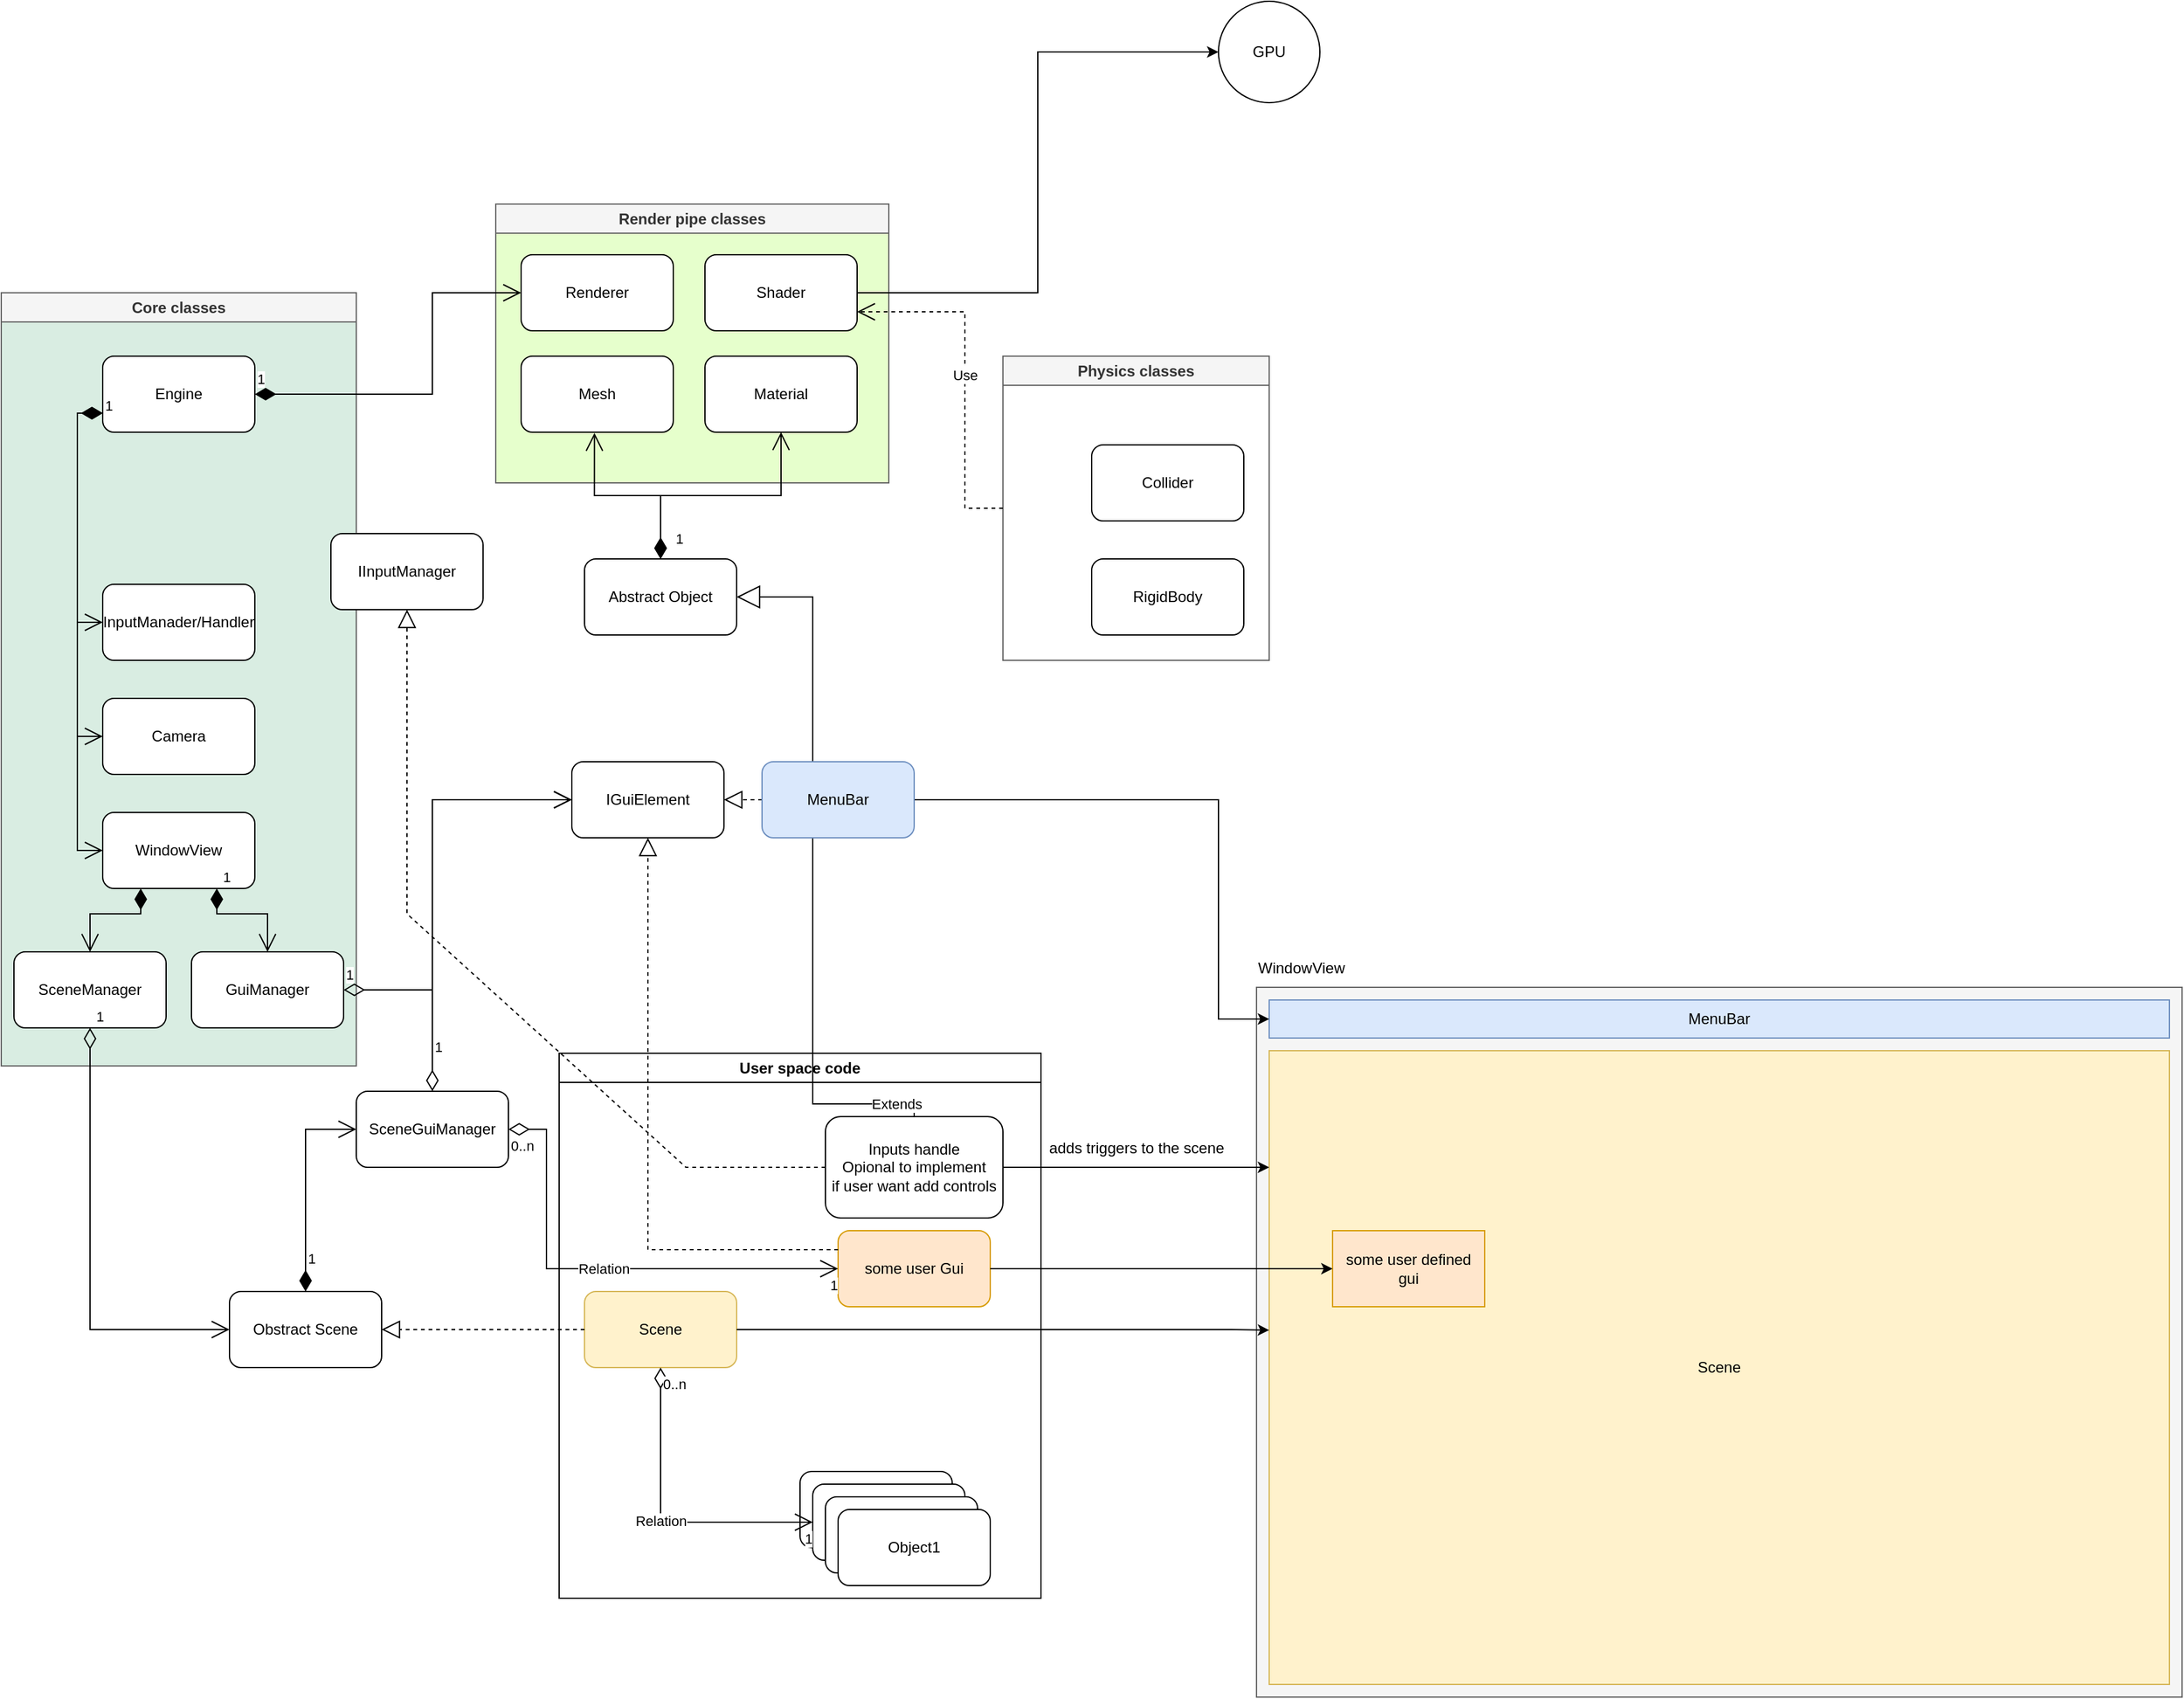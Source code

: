 <mxfile version="26.0.9">
  <diagram name="Page-1" id="5CcUMo_zeev120peCMlp">
    <mxGraphModel dx="1244" dy="1862" grid="1" gridSize="10" guides="1" tooltips="1" connect="1" arrows="1" fold="1" page="1" pageScale="1" pageWidth="850" pageHeight="1100" math="0" shadow="0">
      <root>
        <mxCell id="0" />
        <mxCell id="1" parent="0" />
        <mxCell id="q1TMF-VWdotxJ6h3HPpI-75" value="User space code" style="swimlane;whiteSpace=wrap;html=1;" vertex="1" parent="1">
          <mxGeometry x="450" y="630" width="380" height="430" as="geometry" />
        </mxCell>
        <mxCell id="q1TMF-VWdotxJ6h3HPpI-37" value="some user Gui" style="rounded=1;whiteSpace=wrap;html=1;fillColor=#ffe6cc;strokeColor=#d79b00;" vertex="1" parent="q1TMF-VWdotxJ6h3HPpI-75">
          <mxGeometry x="220" y="140" width="120" height="60" as="geometry" />
        </mxCell>
        <mxCell id="q1TMF-VWdotxJ6h3HPpI-14" value="Scene" style="rounded=1;whiteSpace=wrap;html=1;fillColor=#fff2cc;strokeColor=#d6b656;" vertex="1" parent="q1TMF-VWdotxJ6h3HPpI-75">
          <mxGeometry x="20" y="188" width="120" height="60" as="geometry" />
        </mxCell>
        <mxCell id="q1TMF-VWdotxJ6h3HPpI-40" value="Inputs handle&lt;br&gt;&lt;span style=&quot;text-wrap: nowrap;&quot;&gt;Opional to implement &lt;br&gt;if user want add controls&lt;/span&gt;" style="rounded=1;whiteSpace=wrap;html=1;" vertex="1" parent="q1TMF-VWdotxJ6h3HPpI-75">
          <mxGeometry x="210" y="50" width="140" height="80" as="geometry" />
        </mxCell>
        <mxCell id="q1TMF-VWdotxJ6h3HPpI-52" value="Render pipe classes" style="swimlane;whiteSpace=wrap;html=1;swimlaneFillColor=#E6FFCC;fillColor=#f5f5f5;fontColor=#333333;strokeColor=#666666;" vertex="1" parent="1">
          <mxGeometry x="400" y="-40" width="310" height="220" as="geometry" />
        </mxCell>
        <mxCell id="q1TMF-VWdotxJ6h3HPpI-2" value="Renderer" style="rounded=1;whiteSpace=wrap;html=1;" vertex="1" parent="q1TMF-VWdotxJ6h3HPpI-52">
          <mxGeometry x="20" y="40" width="120" height="60" as="geometry" />
        </mxCell>
        <mxCell id="q1TMF-VWdotxJ6h3HPpI-4" value="Shader" style="rounded=1;whiteSpace=wrap;html=1;" vertex="1" parent="q1TMF-VWdotxJ6h3HPpI-52">
          <mxGeometry x="165" y="40" width="120" height="60" as="geometry" />
        </mxCell>
        <mxCell id="q1TMF-VWdotxJ6h3HPpI-5" value="Material" style="rounded=1;whiteSpace=wrap;html=1;" vertex="1" parent="q1TMF-VWdotxJ6h3HPpI-52">
          <mxGeometry x="165" y="120" width="120" height="60" as="geometry" />
        </mxCell>
        <mxCell id="q1TMF-VWdotxJ6h3HPpI-6" value="Mesh" style="rounded=1;whiteSpace=wrap;html=1;" vertex="1" parent="q1TMF-VWdotxJ6h3HPpI-52">
          <mxGeometry x="20" y="120" width="120" height="60" as="geometry" />
        </mxCell>
        <mxCell id="q1TMF-VWdotxJ6h3HPpI-50" value="Core classes" style="swimlane;whiteSpace=wrap;html=1;fillColor=#f5f5f5;fontColor=#333333;strokeColor=#666666;swimlaneFillColor=#D9EDE2;" vertex="1" parent="1">
          <mxGeometry x="10" y="30" width="280" height="610" as="geometry" />
        </mxCell>
        <mxCell id="q1TMF-VWdotxJ6h3HPpI-1" value="Engine" style="rounded=1;whiteSpace=wrap;html=1;" vertex="1" parent="1">
          <mxGeometry x="90" y="80" width="120" height="60" as="geometry" />
        </mxCell>
        <mxCell id="q1TMF-VWdotxJ6h3HPpI-47" style="edgeStyle=orthogonalEdgeStyle;rounded=0;orthogonalLoop=1;jettySize=auto;html=1;exitX=1;exitY=0.5;exitDx=0;exitDy=0;entryX=0;entryY=0.5;entryDx=0;entryDy=0;" edge="1" parent="1" source="q1TMF-VWdotxJ6h3HPpI-4" target="q1TMF-VWdotxJ6h3HPpI-46">
          <mxGeometry relative="1" as="geometry" />
        </mxCell>
        <mxCell id="q1TMF-VWdotxJ6h3HPpI-7" value="1" style="endArrow=open;html=1;endSize=12;startArrow=diamondThin;startSize=14;startFill=1;edgeStyle=orthogonalEdgeStyle;align=left;verticalAlign=bottom;rounded=0;exitX=1;exitY=0.5;exitDx=0;exitDy=0;entryX=0;entryY=0.5;entryDx=0;entryDy=0;" edge="1" parent="1" source="q1TMF-VWdotxJ6h3HPpI-1" target="q1TMF-VWdotxJ6h3HPpI-2">
          <mxGeometry x="-1" y="3" relative="1" as="geometry">
            <mxPoint x="340" y="530" as="sourcePoint" />
            <mxPoint x="500" y="530" as="targetPoint" />
            <Array as="points">
              <mxPoint x="350" y="110" />
              <mxPoint x="350" y="30" />
            </Array>
          </mxGeometry>
        </mxCell>
        <mxCell id="q1TMF-VWdotxJ6h3HPpI-8" value="InputManader/Handler" style="rounded=1;whiteSpace=wrap;html=1;" vertex="1" parent="1">
          <mxGeometry x="90" y="260" width="120" height="60" as="geometry" />
        </mxCell>
        <mxCell id="q1TMF-VWdotxJ6h3HPpI-9" value="Camera" style="rounded=1;whiteSpace=wrap;html=1;" vertex="1" parent="1">
          <mxGeometry x="90" y="350" width="120" height="60" as="geometry" />
        </mxCell>
        <mxCell id="q1TMF-VWdotxJ6h3HPpI-10" value="GuiManager" style="rounded=1;whiteSpace=wrap;html=1;" vertex="1" parent="1">
          <mxGeometry x="160" y="550" width="120" height="60" as="geometry" />
        </mxCell>
        <mxCell id="q1TMF-VWdotxJ6h3HPpI-12" value="SceneManager" style="rounded=1;whiteSpace=wrap;html=1;" vertex="1" parent="1">
          <mxGeometry x="20" y="550" width="120" height="60" as="geometry" />
        </mxCell>
        <mxCell id="q1TMF-VWdotxJ6h3HPpI-13" value="Obstract Scene" style="rounded=1;whiteSpace=wrap;html=1;" vertex="1" parent="1">
          <mxGeometry x="190" y="818" width="120" height="60" as="geometry" />
        </mxCell>
        <mxCell id="q1TMF-VWdotxJ6h3HPpI-15" value="1" style="endArrow=open;html=1;endSize=12;startArrow=diamondThin;startSize=14;startFill=0;edgeStyle=orthogonalEdgeStyle;align=left;verticalAlign=bottom;rounded=0;exitX=0.5;exitY=1;exitDx=0;exitDy=0;entryX=0;entryY=0.5;entryDx=0;entryDy=0;" edge="1" parent="1" source="q1TMF-VWdotxJ6h3HPpI-12" target="q1TMF-VWdotxJ6h3HPpI-13">
          <mxGeometry x="-1" y="3" relative="1" as="geometry">
            <mxPoint x="340" y="410" as="sourcePoint" />
            <mxPoint x="500" y="410" as="targetPoint" />
          </mxGeometry>
        </mxCell>
        <mxCell id="q1TMF-VWdotxJ6h3HPpI-16" value="" style="endArrow=block;dashed=1;endFill=0;endSize=12;html=1;rounded=0;exitX=0;exitY=0.5;exitDx=0;exitDy=0;entryX=1;entryY=0.5;entryDx=0;entryDy=0;" edge="1" parent="1" source="q1TMF-VWdotxJ6h3HPpI-14" target="q1TMF-VWdotxJ6h3HPpI-13">
          <mxGeometry width="160" relative="1" as="geometry">
            <mxPoint x="340" y="410" as="sourcePoint" />
            <mxPoint x="500" y="410" as="targetPoint" />
          </mxGeometry>
        </mxCell>
        <mxCell id="q1TMF-VWdotxJ6h3HPpI-17" value="1" style="endArrow=open;html=1;endSize=12;startArrow=diamondThin;startSize=14;startFill=1;edgeStyle=orthogonalEdgeStyle;align=left;verticalAlign=bottom;rounded=0;exitX=0.25;exitY=1;exitDx=0;exitDy=0;entryX=0.5;entryY=0;entryDx=0;entryDy=0;" edge="1" parent="1" source="q1TMF-VWdotxJ6h3HPpI-25" target="q1TMF-VWdotxJ6h3HPpI-12">
          <mxGeometry x="-1" y="3" relative="1" as="geometry">
            <mxPoint x="340" y="410" as="sourcePoint" />
            <mxPoint x="70" y="570" as="targetPoint" />
            <Array as="points">
              <mxPoint x="120" y="520" />
              <mxPoint x="80" y="520" />
            </Array>
          </mxGeometry>
        </mxCell>
        <mxCell id="q1TMF-VWdotxJ6h3HPpI-18" value="1" style="endArrow=open;html=1;endSize=12;startArrow=diamondThin;startSize=14;startFill=1;edgeStyle=orthogonalEdgeStyle;align=left;verticalAlign=bottom;rounded=0;exitX=0;exitY=0.75;exitDx=0;exitDy=0;entryX=0;entryY=0.5;entryDx=0;entryDy=0;" edge="1" parent="1" source="q1TMF-VWdotxJ6h3HPpI-1" target="q1TMF-VWdotxJ6h3HPpI-8">
          <mxGeometry x="-1" y="3" relative="1" as="geometry">
            <mxPoint x="340" y="410" as="sourcePoint" />
            <mxPoint x="500" y="410" as="targetPoint" />
            <Array as="points">
              <mxPoint x="70" y="125" />
              <mxPoint x="70" y="290" />
            </Array>
          </mxGeometry>
        </mxCell>
        <mxCell id="q1TMF-VWdotxJ6h3HPpI-19" value="1" style="endArrow=open;html=1;endSize=12;startArrow=diamondThin;startSize=14;startFill=1;edgeStyle=orthogonalEdgeStyle;align=left;verticalAlign=bottom;rounded=0;exitX=0;exitY=0.75;exitDx=0;exitDy=0;entryX=0;entryY=0.5;entryDx=0;entryDy=0;" edge="1" parent="1" source="q1TMF-VWdotxJ6h3HPpI-1" target="q1TMF-VWdotxJ6h3HPpI-9">
          <mxGeometry x="-1" y="3" relative="1" as="geometry">
            <mxPoint x="470" y="430" as="sourcePoint" />
            <mxPoint x="630" y="430" as="targetPoint" />
            <Array as="points">
              <mxPoint x="70" y="125" />
              <mxPoint x="70" y="380" />
            </Array>
          </mxGeometry>
        </mxCell>
        <mxCell id="q1TMF-VWdotxJ6h3HPpI-20" value="1" style="endArrow=open;html=1;endSize=12;startArrow=diamondThin;startSize=14;startFill=1;edgeStyle=orthogonalEdgeStyle;align=left;verticalAlign=bottom;rounded=0;exitX=0;exitY=0.75;exitDx=0;exitDy=0;entryX=0;entryY=0.5;entryDx=0;entryDy=0;" edge="1" parent="1" source="q1TMF-VWdotxJ6h3HPpI-1" target="q1TMF-VWdotxJ6h3HPpI-25">
          <mxGeometry x="-1" y="3" relative="1" as="geometry">
            <mxPoint x="470" y="540" as="sourcePoint" />
            <mxPoint x="80" y="480" as="targetPoint" />
            <Array as="points">
              <mxPoint x="70" y="125" />
              <mxPoint x="70" y="470" />
            </Array>
          </mxGeometry>
        </mxCell>
        <mxCell id="q1TMF-VWdotxJ6h3HPpI-21" value="" style="rounded=0;whiteSpace=wrap;html=1;fillColor=#f5f5f5;fontColor=#333333;strokeColor=#666666;" vertex="1" parent="1">
          <mxGeometry x="1000" y="578" width="730" height="560" as="geometry" />
        </mxCell>
        <mxCell id="q1TMF-VWdotxJ6h3HPpI-22" value="MenuBar" style="rounded=0;whiteSpace=wrap;html=1;fillColor=#dae8fc;strokeColor=#6c8ebf;" vertex="1" parent="1">
          <mxGeometry x="1010" y="588" width="710" height="30" as="geometry" />
        </mxCell>
        <mxCell id="q1TMF-VWdotxJ6h3HPpI-23" value="Scene" style="rounded=0;whiteSpace=wrap;html=1;fillColor=#fff2cc;strokeColor=#d6b656;" vertex="1" parent="1">
          <mxGeometry x="1010" y="628" width="710" height="500" as="geometry" />
        </mxCell>
        <mxCell id="q1TMF-VWdotxJ6h3HPpI-24" value="WindowView" style="text;html=1;align=center;verticalAlign=middle;resizable=0;points=[];autosize=1;strokeColor=none;fillColor=none;" vertex="1" parent="1">
          <mxGeometry x="990" y="548" width="90" height="30" as="geometry" />
        </mxCell>
        <mxCell id="q1TMF-VWdotxJ6h3HPpI-25" value="WindowView" style="rounded=1;whiteSpace=wrap;html=1;" vertex="1" parent="1">
          <mxGeometry x="90" y="440" width="120" height="60" as="geometry" />
        </mxCell>
        <mxCell id="q1TMF-VWdotxJ6h3HPpI-26" value="1" style="endArrow=open;html=1;endSize=12;startArrow=diamondThin;startSize=14;startFill=1;edgeStyle=orthogonalEdgeStyle;align=left;verticalAlign=bottom;rounded=0;exitX=0.75;exitY=1;exitDx=0;exitDy=0;" edge="1" parent="1" source="q1TMF-VWdotxJ6h3HPpI-25" target="q1TMF-VWdotxJ6h3HPpI-10">
          <mxGeometry x="-1" y="3" relative="1" as="geometry">
            <mxPoint x="570" y="540" as="sourcePoint" />
            <mxPoint x="730" y="540" as="targetPoint" />
            <Array as="points">
              <mxPoint x="180" y="520" />
              <mxPoint x="220" y="520" />
            </Array>
          </mxGeometry>
        </mxCell>
        <mxCell id="q1TMF-VWdotxJ6h3HPpI-27" value="SceneGuiManager" style="rounded=1;whiteSpace=wrap;html=1;" vertex="1" parent="1">
          <mxGeometry x="290" y="660" width="120" height="60" as="geometry" />
        </mxCell>
        <mxCell id="q1TMF-VWdotxJ6h3HPpI-29" value="IGuiElement" style="rounded=1;whiteSpace=wrap;html=1;" vertex="1" parent="1">
          <mxGeometry x="460" y="400" width="120" height="60" as="geometry" />
        </mxCell>
        <mxCell id="q1TMF-VWdotxJ6h3HPpI-30" value="1" style="endArrow=open;html=1;endSize=12;startArrow=diamondThin;startSize=14;startFill=0;edgeStyle=orthogonalEdgeStyle;align=left;verticalAlign=bottom;rounded=0;exitX=1;exitY=0.5;exitDx=0;exitDy=0;entryX=0;entryY=0.5;entryDx=0;entryDy=0;" edge="1" parent="1" source="q1TMF-VWdotxJ6h3HPpI-10" target="q1TMF-VWdotxJ6h3HPpI-29">
          <mxGeometry x="-1" y="3" relative="1" as="geometry">
            <mxPoint x="90" y="620" as="sourcePoint" />
            <mxPoint x="230" y="790" as="targetPoint" />
            <Array as="points">
              <mxPoint x="350" y="580" />
              <mxPoint x="350" y="430" />
            </Array>
          </mxGeometry>
        </mxCell>
        <mxCell id="q1TMF-VWdotxJ6h3HPpI-31" value="1" style="endArrow=open;html=1;endSize=12;startArrow=diamondThin;startSize=14;startFill=0;edgeStyle=orthogonalEdgeStyle;align=left;verticalAlign=bottom;rounded=0;exitX=0.5;exitY=0;exitDx=0;exitDy=0;entryX=0;entryY=0.5;entryDx=0;entryDy=0;" edge="1" parent="1" source="q1TMF-VWdotxJ6h3HPpI-27" target="q1TMF-VWdotxJ6h3HPpI-29">
          <mxGeometry x="-0.846" relative="1" as="geometry">
            <mxPoint x="290" y="590" as="sourcePoint" />
            <mxPoint x="420" y="630" as="targetPoint" />
            <Array as="points">
              <mxPoint x="350" y="660" />
              <mxPoint x="350" y="620" />
            </Array>
            <mxPoint as="offset" />
          </mxGeometry>
        </mxCell>
        <mxCell id="q1TMF-VWdotxJ6h3HPpI-32" value="1" style="endArrow=open;html=1;endSize=12;startArrow=diamondThin;startSize=14;startFill=1;edgeStyle=orthogonalEdgeStyle;align=left;verticalAlign=bottom;rounded=0;exitX=0.5;exitY=0;exitDx=0;exitDy=0;entryX=0;entryY=0.5;entryDx=0;entryDy=0;" edge="1" parent="1" source="q1TMF-VWdotxJ6h3HPpI-13" target="q1TMF-VWdotxJ6h3HPpI-27">
          <mxGeometry x="-0.8" relative="1" as="geometry">
            <mxPoint x="190" y="510" as="sourcePoint" />
            <mxPoint x="230" y="560" as="targetPoint" />
            <Array as="points">
              <mxPoint x="250" y="690" />
            </Array>
            <mxPoint as="offset" />
          </mxGeometry>
        </mxCell>
        <mxCell id="q1TMF-VWdotxJ6h3HPpI-35" style="edgeStyle=orthogonalEdgeStyle;rounded=0;orthogonalLoop=1;jettySize=auto;html=1;exitX=1;exitY=0.5;exitDx=0;exitDy=0;entryX=0;entryY=0.5;entryDx=0;entryDy=0;" edge="1" parent="1" source="q1TMF-VWdotxJ6h3HPpI-33" target="q1TMF-VWdotxJ6h3HPpI-22">
          <mxGeometry relative="1" as="geometry">
            <Array as="points">
              <mxPoint x="970" y="430" />
              <mxPoint x="970" y="603" />
            </Array>
          </mxGeometry>
        </mxCell>
        <mxCell id="q1TMF-VWdotxJ6h3HPpI-34" value="" style="endArrow=block;dashed=1;endFill=0;endSize=12;html=1;rounded=0;exitX=0;exitY=0.5;exitDx=0;exitDy=0;entryX=1;entryY=0.5;entryDx=0;entryDy=0;" edge="1" parent="1" source="q1TMF-VWdotxJ6h3HPpI-33" target="q1TMF-VWdotxJ6h3HPpI-29">
          <mxGeometry width="160" relative="1" as="geometry">
            <mxPoint x="420" y="470" as="sourcePoint" />
            <mxPoint x="580" y="470" as="targetPoint" />
          </mxGeometry>
        </mxCell>
        <mxCell id="q1TMF-VWdotxJ6h3HPpI-36" value="some user defined gui" style="rounded=0;whiteSpace=wrap;html=1;fillColor=#ffe6cc;strokeColor=#d79b00;" vertex="1" parent="1">
          <mxGeometry x="1060" y="770" width="120" height="60" as="geometry" />
        </mxCell>
        <mxCell id="q1TMF-VWdotxJ6h3HPpI-38" style="edgeStyle=orthogonalEdgeStyle;rounded=0;orthogonalLoop=1;jettySize=auto;html=1;exitX=1;exitY=0.5;exitDx=0;exitDy=0;entryX=0;entryY=0.5;entryDx=0;entryDy=0;" edge="1" parent="1" source="q1TMF-VWdotxJ6h3HPpI-37" target="q1TMF-VWdotxJ6h3HPpI-36">
          <mxGeometry relative="1" as="geometry">
            <mxPoint x="740" y="730" as="sourcePoint" />
            <mxPoint x="1030" y="720" as="targetPoint" />
            <Array as="points" />
          </mxGeometry>
        </mxCell>
        <mxCell id="q1TMF-VWdotxJ6h3HPpI-39" value="" style="endArrow=block;dashed=1;endFill=0;endSize=12;html=1;rounded=0;exitX=0;exitY=0.25;exitDx=0;exitDy=0;entryX=0.5;entryY=1;entryDx=0;entryDy=0;" edge="1" parent="1" source="q1TMF-VWdotxJ6h3HPpI-37" target="q1TMF-VWdotxJ6h3HPpI-29">
          <mxGeometry width="160" relative="1" as="geometry">
            <mxPoint x="635" y="630" as="sourcePoint" />
            <mxPoint x="580" y="630" as="targetPoint" />
            <Array as="points">
              <mxPoint x="520" y="785" />
            </Array>
          </mxGeometry>
        </mxCell>
        <mxCell id="q1TMF-VWdotxJ6h3HPpI-42" style="edgeStyle=orthogonalEdgeStyle;rounded=0;orthogonalLoop=1;jettySize=auto;html=1;exitX=1;exitY=0.5;exitDx=0;exitDy=0;" edge="1" parent="1" source="q1TMF-VWdotxJ6h3HPpI-40">
          <mxGeometry relative="1" as="geometry">
            <mxPoint x="1010" y="720" as="targetPoint" />
            <Array as="points">
              <mxPoint x="1010" y="720" />
            </Array>
          </mxGeometry>
        </mxCell>
        <mxCell id="q1TMF-VWdotxJ6h3HPpI-43" value="adds triggers to the scene" style="text;html=1;align=center;verticalAlign=middle;resizable=0;points=[];autosize=1;strokeColor=none;fillColor=none;" vertex="1" parent="1">
          <mxGeometry x="825" y="690" width="160" height="30" as="geometry" />
        </mxCell>
        <mxCell id="q1TMF-VWdotxJ6h3HPpI-44" value="" style="endArrow=block;dashed=1;endFill=0;endSize=12;html=1;rounded=0;exitX=0;exitY=0.5;exitDx=0;exitDy=0;entryX=0.5;entryY=1;entryDx=0;entryDy=0;" edge="1" parent="1" source="q1TMF-VWdotxJ6h3HPpI-40" target="q1TMF-VWdotxJ6h3HPpI-45">
          <mxGeometry width="160" relative="1" as="geometry">
            <mxPoint x="430" y="450" as="sourcePoint" />
            <mxPoint x="390" y="390" as="targetPoint" />
            <Array as="points">
              <mxPoint x="550" y="720" />
              <mxPoint x="330" y="520" />
            </Array>
          </mxGeometry>
        </mxCell>
        <mxCell id="q1TMF-VWdotxJ6h3HPpI-45" value="IInputManager" style="rounded=1;whiteSpace=wrap;html=1;" vertex="1" parent="1">
          <mxGeometry x="270" y="220" width="120" height="60" as="geometry" />
        </mxCell>
        <mxCell id="q1TMF-VWdotxJ6h3HPpI-46" value="GPU" style="ellipse;whiteSpace=wrap;html=1;aspect=fixed;" vertex="1" parent="1">
          <mxGeometry x="970" y="-200" width="80" height="80" as="geometry" />
        </mxCell>
        <mxCell id="q1TMF-VWdotxJ6h3HPpI-53" value="Abstract Object" style="rounded=1;whiteSpace=wrap;html=1;" vertex="1" parent="1">
          <mxGeometry x="470" y="240" width="120" height="60" as="geometry" />
        </mxCell>
        <mxCell id="q1TMF-VWdotxJ6h3HPpI-54" value="1" style="endArrow=open;html=1;endSize=12;startArrow=diamondThin;startSize=14;startFill=1;edgeStyle=orthogonalEdgeStyle;align=left;verticalAlign=bottom;rounded=0;exitX=0.5;exitY=0;exitDx=0;exitDy=0;entryX=0.5;entryY=1;entryDx=0;entryDy=0;" edge="1" parent="1" source="q1TMF-VWdotxJ6h3HPpI-53" target="q1TMF-VWdotxJ6h3HPpI-5">
          <mxGeometry x="-0.905" y="-10" relative="1" as="geometry">
            <mxPoint x="510" y="120" as="sourcePoint" />
            <mxPoint x="670" y="120" as="targetPoint" />
            <mxPoint as="offset" />
          </mxGeometry>
        </mxCell>
        <mxCell id="q1TMF-VWdotxJ6h3HPpI-58" value="1" style="endArrow=open;html=1;endSize=12;startArrow=diamondThin;startSize=14;startFill=1;edgeStyle=orthogonalEdgeStyle;align=left;verticalAlign=bottom;rounded=0;exitX=0.5;exitY=0;exitDx=0;exitDy=0;entryX=0.482;entryY=1.01;entryDx=0;entryDy=0;entryPerimeter=0;" edge="1" parent="1" source="q1TMF-VWdotxJ6h3HPpI-53" target="q1TMF-VWdotxJ6h3HPpI-6">
          <mxGeometry x="-0.905" y="-10" relative="1" as="geometry">
            <mxPoint x="540" y="250" as="sourcePoint" />
            <mxPoint x="650" y="150" as="targetPoint" />
            <mxPoint as="offset" />
          </mxGeometry>
        </mxCell>
        <mxCell id="q1TMF-VWdotxJ6h3HPpI-59" value="Physics classes" style="swimlane;whiteSpace=wrap;html=1;swimlaneFillColor=default;fillColor=#f5f5f5;fontColor=#333333;strokeColor=#666666;" vertex="1" parent="1">
          <mxGeometry x="800" y="80" width="210" height="240" as="geometry" />
        </mxCell>
        <mxCell id="q1TMF-VWdotxJ6h3HPpI-61" value="RigidBody" style="rounded=1;whiteSpace=wrap;html=1;" vertex="1" parent="q1TMF-VWdotxJ6h3HPpI-59">
          <mxGeometry x="70" y="160" width="120" height="60" as="geometry" />
        </mxCell>
        <mxCell id="q1TMF-VWdotxJ6h3HPpI-62" value="Collider" style="rounded=1;whiteSpace=wrap;html=1;" vertex="1" parent="q1TMF-VWdotxJ6h3HPpI-59">
          <mxGeometry x="70" y="70" width="120" height="60" as="geometry" />
        </mxCell>
        <mxCell id="q1TMF-VWdotxJ6h3HPpI-63" value="Use" style="endArrow=open;endSize=12;dashed=1;html=1;rounded=0;exitX=0;exitY=0.5;exitDx=0;exitDy=0;entryX=1;entryY=0.75;entryDx=0;entryDy=0;" edge="1" parent="1" source="q1TMF-VWdotxJ6h3HPpI-59" target="q1TMF-VWdotxJ6h3HPpI-4">
          <mxGeometry width="160" relative="1" as="geometry">
            <mxPoint x="820" y="90" as="sourcePoint" />
            <mxPoint x="980" y="90" as="targetPoint" />
            <Array as="points">
              <mxPoint x="770" y="200" />
              <mxPoint x="770" y="45" />
            </Array>
          </mxGeometry>
        </mxCell>
        <mxCell id="q1TMF-VWdotxJ6h3HPpI-64" value="" style="rounded=1;whiteSpace=wrap;html=1;" vertex="1" parent="1">
          <mxGeometry x="640" y="960" width="120" height="60" as="geometry" />
        </mxCell>
        <mxCell id="q1TMF-VWdotxJ6h3HPpI-65" value="" style="rounded=1;whiteSpace=wrap;html=1;" vertex="1" parent="1">
          <mxGeometry x="650" y="970" width="120" height="60" as="geometry" />
        </mxCell>
        <mxCell id="q1TMF-VWdotxJ6h3HPpI-66" value="" style="rounded=1;whiteSpace=wrap;html=1;" vertex="1" parent="1">
          <mxGeometry x="660" y="980" width="120" height="60" as="geometry" />
        </mxCell>
        <mxCell id="q1TMF-VWdotxJ6h3HPpI-67" value="Object1" style="rounded=1;whiteSpace=wrap;html=1;" vertex="1" parent="1">
          <mxGeometry x="670" y="990" width="120" height="60" as="geometry" />
        </mxCell>
        <mxCell id="q1TMF-VWdotxJ6h3HPpI-68" value="Extends" style="endArrow=block;endSize=16;endFill=0;html=1;rounded=0;exitX=0.5;exitY=0;exitDx=0;exitDy=0;entryX=1;entryY=0.5;entryDx=0;entryDy=0;" edge="1" parent="1" source="q1TMF-VWdotxJ6h3HPpI-40" target="q1TMF-VWdotxJ6h3HPpI-53">
          <mxGeometry x="-0.91" width="160" relative="1" as="geometry">
            <mxPoint x="690" y="780" as="sourcePoint" />
            <mxPoint x="580" y="90" as="targetPoint" />
            <Array as="points">
              <mxPoint x="730" y="670" />
              <mxPoint x="650" y="670" />
              <mxPoint x="650" y="270" />
            </Array>
            <mxPoint as="offset" />
          </mxGeometry>
        </mxCell>
        <mxCell id="q1TMF-VWdotxJ6h3HPpI-69" value="Relation" style="endArrow=open;html=1;endSize=12;startArrow=diamondThin;startSize=14;startFill=0;edgeStyle=orthogonalEdgeStyle;rounded=0;entryX=0;entryY=0.5;entryDx=0;entryDy=0;" edge="1" parent="1" source="q1TMF-VWdotxJ6h3HPpI-27" target="q1TMF-VWdotxJ6h3HPpI-37">
          <mxGeometry relative="1" as="geometry">
            <mxPoint x="530" y="530" as="sourcePoint" />
            <mxPoint x="620" y="690" as="targetPoint" />
            <Array as="points">
              <mxPoint x="440" y="690" />
              <mxPoint x="440" y="800" />
            </Array>
          </mxGeometry>
        </mxCell>
        <mxCell id="q1TMF-VWdotxJ6h3HPpI-70" value="0..n" style="edgeLabel;resizable=0;html=1;align=left;verticalAlign=top;" connectable="0" vertex="1" parent="q1TMF-VWdotxJ6h3HPpI-69">
          <mxGeometry x="-1" relative="1" as="geometry" />
        </mxCell>
        <mxCell id="q1TMF-VWdotxJ6h3HPpI-71" value="1" style="edgeLabel;resizable=0;html=1;align=right;verticalAlign=top;" connectable="0" vertex="1" parent="q1TMF-VWdotxJ6h3HPpI-69">
          <mxGeometry x="1" relative="1" as="geometry" />
        </mxCell>
        <mxCell id="q1TMF-VWdotxJ6h3HPpI-72" value="Relation" style="endArrow=open;html=1;endSize=12;startArrow=diamondThin;startSize=14;startFill=0;edgeStyle=orthogonalEdgeStyle;rounded=0;entryX=0;entryY=0.5;entryDx=0;entryDy=0;exitX=0.5;exitY=1;exitDx=0;exitDy=0;" edge="1" parent="1" source="q1TMF-VWdotxJ6h3HPpI-14" target="q1TMF-VWdotxJ6h3HPpI-65">
          <mxGeometry relative="1" as="geometry">
            <mxPoint x="440" y="877.47" as="sourcePoint" />
            <mxPoint x="651" y="876.47" as="targetPoint" />
          </mxGeometry>
        </mxCell>
        <mxCell id="q1TMF-VWdotxJ6h3HPpI-73" value="0..n" style="edgeLabel;resizable=0;html=1;align=left;verticalAlign=top;" connectable="0" vertex="1" parent="q1TMF-VWdotxJ6h3HPpI-72">
          <mxGeometry x="-1" relative="1" as="geometry" />
        </mxCell>
        <mxCell id="q1TMF-VWdotxJ6h3HPpI-74" value="1" style="edgeLabel;resizable=0;html=1;align=right;verticalAlign=top;" connectable="0" vertex="1" parent="q1TMF-VWdotxJ6h3HPpI-72">
          <mxGeometry x="1" relative="1" as="geometry" />
        </mxCell>
        <mxCell id="q1TMF-VWdotxJ6h3HPpI-28" style="edgeStyle=orthogonalEdgeStyle;rounded=0;orthogonalLoop=1;jettySize=auto;html=1;exitX=1;exitY=0.5;exitDx=0;exitDy=0;entryX=0;entryY=0.441;entryDx=0;entryDy=0;entryPerimeter=0;" edge="1" parent="1" source="q1TMF-VWdotxJ6h3HPpI-14" target="q1TMF-VWdotxJ6h3HPpI-23">
          <mxGeometry relative="1" as="geometry">
            <mxPoint x="980" y="860" as="targetPoint" />
            <Array as="points">
              <mxPoint x="980" y="848" />
              <mxPoint x="1010" y="849" />
            </Array>
          </mxGeometry>
        </mxCell>
        <mxCell id="q1TMF-VWdotxJ6h3HPpI-33" value="MenuBar" style="rounded=1;whiteSpace=wrap;html=1;fillColor=#dae8fc;strokeColor=#6c8ebf;" vertex="1" parent="1">
          <mxGeometry x="610" y="400" width="120" height="60" as="geometry" />
        </mxCell>
      </root>
    </mxGraphModel>
  </diagram>
</mxfile>
